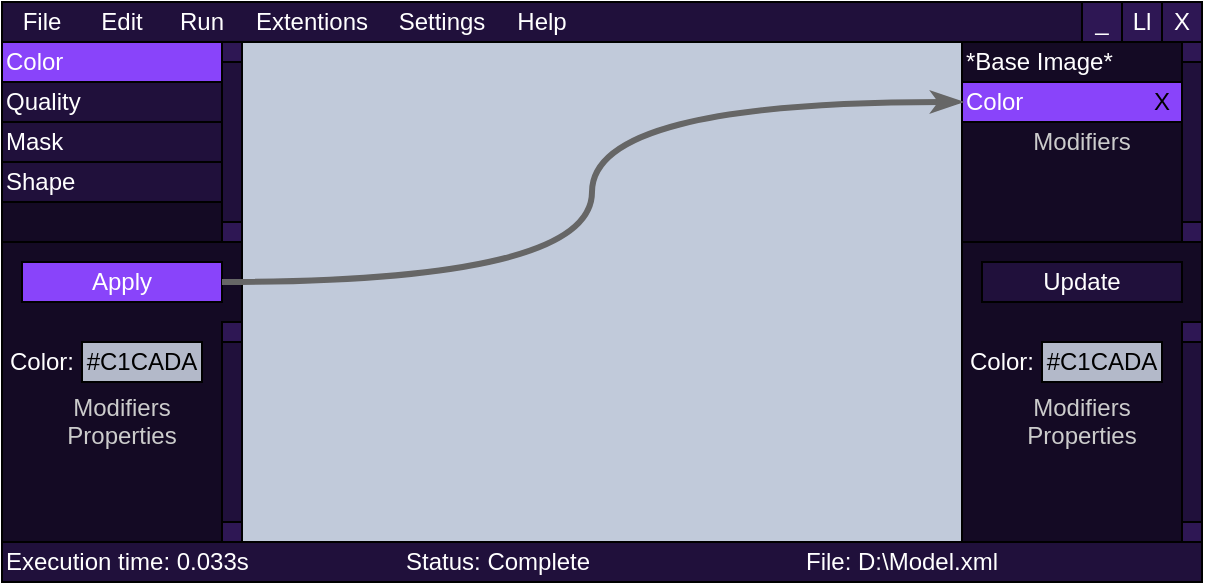 <mxfile version="14.1.8" type="device"><diagram id="cs-NrJm2lK2vbkK3IJEE" name="MainWindow"><mxGraphModel dx="1092" dy="494" grid="1" gridSize="10" guides="1" tooltips="1" connect="1" arrows="1" fold="1" page="1" pageScale="1" pageWidth="850" pageHeight="1100" math="0" shadow="0"><root><mxCell id="0"/><mxCell id="1" parent="0"/><mxCell id="aT0Q2EBQJK98cWF71Jss-1" value="" style="rounded=0;whiteSpace=wrap;html=1;" parent="1" vertex="1"><mxGeometry x="100" y="100" width="600" height="290" as="geometry"/></mxCell><mxCell id="aT0Q2EBQJK98cWF71Jss-2" value="Modifiers" style="rounded=0;whiteSpace=wrap;html=1;fontColor=#CCCCCC;fillColor=#140A24;" parent="1" vertex="1"><mxGeometry x="100" y="120" width="120" height="100" as="geometry"/></mxCell><mxCell id="aT0Q2EBQJK98cWF71Jss-3" value="" style="rounded=0;whiteSpace=wrap;html=1;fillColor=#2E1754;" parent="1" vertex="1"><mxGeometry x="210" y="120" width="10" height="100" as="geometry"/></mxCell><mxCell id="aT0Q2EBQJK98cWF71Jss-4" value="" style="rounded=0;whiteSpace=wrap;html=1;fillColor=#20103B;" parent="1" vertex="1"><mxGeometry x="210" y="130" width="10" height="80" as="geometry"/></mxCell><mxCell id="aT0Q2EBQJK98cWF71Jss-5" value="&lt;font color=&quot;#cccccc&quot;&gt;&lt;br&gt;&lt;br&gt;Modifiers&lt;br&gt;Properties&lt;/font&gt;" style="rounded=0;whiteSpace=wrap;html=1;fillColor=#140A24;" parent="1" vertex="1"><mxGeometry x="100" y="220" width="120" height="150" as="geometry"/></mxCell><mxCell id="aT0Q2EBQJK98cWF71Jss-6" value="" style="rounded=0;whiteSpace=wrap;html=1;fillColor=#20103B;" parent="1" vertex="1"><mxGeometry x="100" y="370" width="600" height="20" as="geometry"/></mxCell><mxCell id="aT0Q2EBQJK98cWF71Jss-7" value="" style="rounded=0;whiteSpace=wrap;html=1;fillColor=#20103B;" parent="1" vertex="1"><mxGeometry x="100" y="100" width="600" height="20" as="geometry"/></mxCell><mxCell id="aT0Q2EBQJK98cWF71Jss-8" value="File" style="text;html=1;strokeColor=none;fillColor=none;align=center;verticalAlign=middle;whiteSpace=wrap;rounded=0;labelBackgroundColor=none;fontColor=#FFFFFF;" parent="1" vertex="1"><mxGeometry x="100" y="100" width="40" height="20" as="geometry"/></mxCell><mxCell id="aT0Q2EBQJK98cWF71Jss-9" value="Edit" style="text;html=1;strokeColor=none;fillColor=none;align=center;verticalAlign=middle;whiteSpace=wrap;rounded=0;labelBackgroundColor=none;fontColor=#FFFFFF;" parent="1" vertex="1"><mxGeometry x="140" y="100" width="40" height="20" as="geometry"/></mxCell><mxCell id="aT0Q2EBQJK98cWF71Jss-10" value="Extentions" style="text;html=1;strokeColor=none;fillColor=none;align=center;verticalAlign=middle;whiteSpace=wrap;rounded=0;labelBackgroundColor=none;fontColor=#FFFFFF;" parent="1" vertex="1"><mxGeometry x="220" y="100" width="70" height="20" as="geometry"/></mxCell><mxCell id="aT0Q2EBQJK98cWF71Jss-12" value="Ll" style="rounded=0;whiteSpace=wrap;html=1;strokeColor=#000000;align=center;fillColor=#2E1754;fontColor=#FFFFFF;" parent="1" vertex="1"><mxGeometry x="660" y="100" width="20" height="20" as="geometry"/></mxCell><mxCell id="aT0Q2EBQJK98cWF71Jss-13" value="_" style="rounded=0;whiteSpace=wrap;html=1;strokeColor=#000000;align=center;fillColor=#2E1754;fontColor=#FFFFFF;" parent="1" vertex="1"><mxGeometry x="640" y="100" width="20" height="20" as="geometry"/></mxCell><mxCell id="aT0Q2EBQJK98cWF71Jss-14" value="X" style="rounded=0;whiteSpace=wrap;html=1;strokeColor=#000000;align=center;fillColor=#2E1754;fontColor=#FFFFFF;" parent="1" vertex="1"><mxGeometry x="680" y="100" width="20" height="20" as="geometry"/></mxCell><mxCell id="aT0Q2EBQJK98cWF71Jss-15" value="Execution time: 0.033s" style="text;html=1;strokeColor=none;fillColor=none;align=left;verticalAlign=middle;whiteSpace=wrap;rounded=0;labelBackgroundColor=none;fontColor=#FFFFFF;" parent="1" vertex="1"><mxGeometry x="100" y="370" width="140" height="20" as="geometry"/></mxCell><mxCell id="aT0Q2EBQJK98cWF71Jss-16" value="Status: Complete&lt;br&gt;" style="text;html=1;strokeColor=none;fillColor=none;align=left;verticalAlign=middle;whiteSpace=wrap;rounded=0;labelBackgroundColor=none;fontColor=#FFFFFF;" parent="1" vertex="1"><mxGeometry x="300" y="370" width="100" height="20" as="geometry"/></mxCell><mxCell id="aT0Q2EBQJK98cWF71Jss-17" value="Color" style="rounded=0;whiteSpace=wrap;html=1;strokeColor=#000000;align=left;fillColor=#8944FA;fontColor=#FFFFFF;" parent="1" vertex="1"><mxGeometry x="100" y="120" width="110" height="20" as="geometry"/></mxCell><mxCell id="aT0Q2EBQJK98cWF71Jss-18" value="Quality" style="rounded=0;whiteSpace=wrap;html=1;strokeColor=#000000;align=left;fontColor=#FFFFFF;fillColor=#20103B;" parent="1" vertex="1"><mxGeometry x="100" y="140" width="110" height="20" as="geometry"/></mxCell><mxCell id="aT0Q2EBQJK98cWF71Jss-19" value="Mask" style="rounded=0;whiteSpace=wrap;html=1;strokeColor=#000000;align=left;fontColor=#FFFFFF;fillColor=#20103B;" parent="1" vertex="1"><mxGeometry x="100" y="160" width="110" height="20" as="geometry"/></mxCell><mxCell id="aT0Q2EBQJK98cWF71Jss-20" value="Shape" style="rounded=0;whiteSpace=wrap;html=1;strokeColor=#000000;align=left;fontColor=#FFFFFF;fillColor=#20103B;" parent="1" vertex="1"><mxGeometry x="100" y="180" width="110" height="20" as="geometry"/></mxCell><mxCell id="aT0Q2EBQJK98cWF71Jss-28" value="Color:" style="text;html=1;strokeColor=none;fillColor=none;align=center;verticalAlign=middle;whiteSpace=wrap;rounded=0;comic=0;fontSize=12;fontColor=#FFFFFF;" parent="1" vertex="1"><mxGeometry x="100" y="270" width="40" height="20" as="geometry"/></mxCell><mxCell id="aT0Q2EBQJK98cWF71Jss-30" value="#C1CADA" style="rounded=0;whiteSpace=wrap;html=1;comic=0;strokeColor=#000000;strokeWidth=1;fontSize=12;fontColor=#000000;align=center;fillColor=#B3B9C9;" parent="1" vertex="1"><mxGeometry x="140" y="270" width="60" height="20" as="geometry"/></mxCell><mxCell id="aT0Q2EBQJK98cWF71Jss-32" value="&lt;font color=&quot;#cccccc&quot;&gt;Modifiers&lt;/font&gt;" style="rounded=0;whiteSpace=wrap;html=1;comic=0;strokeColor=#000000;strokeWidth=1;fontSize=12;fontColor=#000000;align=center;fillColor=#140A24;" parent="1" vertex="1"><mxGeometry x="580" y="120" width="120" height="100" as="geometry"/></mxCell><mxCell id="aT0Q2EBQJK98cWF71Jss-34" value="" style="rounded=0;whiteSpace=wrap;html=1;fillColor=#2E1754;" parent="1" vertex="1"><mxGeometry x="210" y="260" width="10" height="110" as="geometry"/></mxCell><mxCell id="aT0Q2EBQJK98cWF71Jss-35" value="" style="rounded=0;whiteSpace=wrap;html=1;fillColor=#20103B;" parent="1" vertex="1"><mxGeometry x="210" y="270" width="10" height="90" as="geometry"/></mxCell><mxCell id="aT0Q2EBQJK98cWF71Jss-38" value="&lt;font color=&quot;#cccccc&quot;&gt;&lt;br&gt;&lt;br&gt;Modifiers&lt;br&gt;Properties&lt;/font&gt;" style="rounded=0;whiteSpace=wrap;html=1;fillColor=#140A24;" parent="1" vertex="1"><mxGeometry x="580" y="220" width="120" height="150" as="geometry"/></mxCell><mxCell id="aT0Q2EBQJK98cWF71Jss-39" value="Update" style="rounded=0;whiteSpace=wrap;html=1;comic=0;strokeColor=#000000;strokeWidth=1;align=center;fillColor=#20103B;fontColor=#FFFFFF;" parent="1" vertex="1"><mxGeometry x="590" y="230" width="100" height="20" as="geometry"/></mxCell><mxCell id="aT0Q2EBQJK98cWF71Jss-40" value="Color:" style="text;html=1;strokeColor=none;fillColor=none;align=center;verticalAlign=middle;whiteSpace=wrap;rounded=0;comic=0;fontSize=12;fontColor=#FFFFFF;" parent="1" vertex="1"><mxGeometry x="580" y="270" width="40" height="20" as="geometry"/></mxCell><mxCell id="aT0Q2EBQJK98cWF71Jss-41" value="#C1CADA" style="rounded=0;whiteSpace=wrap;html=1;comic=0;strokeColor=#000000;strokeWidth=1;fontSize=12;fontColor=#000000;align=center;fillColor=#B3B9C9;" parent="1" vertex="1"><mxGeometry x="620" y="270" width="60" height="20" as="geometry"/></mxCell><mxCell id="aT0Q2EBQJK98cWF71Jss-42" value="" style="rounded=0;whiteSpace=wrap;html=1;fillColor=#2E1754;" parent="1" vertex="1"><mxGeometry x="690" y="260" width="10" height="110" as="geometry"/></mxCell><mxCell id="aT0Q2EBQJK98cWF71Jss-43" value="" style="rounded=0;whiteSpace=wrap;html=1;fillColor=#20103B;" parent="1" vertex="1"><mxGeometry x="690" y="270" width="10" height="90" as="geometry"/></mxCell><mxCell id="aT0Q2EBQJK98cWF71Jss-44" value="" style="rounded=0;whiteSpace=wrap;html=1;fillColor=#2E1754;" parent="1" vertex="1"><mxGeometry x="690" y="120" width="10" height="100" as="geometry"/></mxCell><mxCell id="aT0Q2EBQJK98cWF71Jss-45" value="" style="rounded=0;whiteSpace=wrap;html=1;fillColor=#20103B;" parent="1" vertex="1"><mxGeometry x="690" y="130" width="10" height="80" as="geometry"/></mxCell><mxCell id="aT0Q2EBQJK98cWF71Jss-46" value="File: D:\Model.xml" style="text;html=1;strokeColor=none;fillColor=none;align=left;verticalAlign=middle;whiteSpace=wrap;rounded=0;comic=0;fontSize=12;labelBackgroundColor=none;fontColor=#FFFFFF;" parent="1" vertex="1"><mxGeometry x="500" y="370" width="100" height="20" as="geometry"/></mxCell><mxCell id="aT0Q2EBQJK98cWF71Jss-48" value="Color" style="rounded=0;whiteSpace=wrap;html=1;strokeColor=#000000;align=left;fillColor=#8944FA;fontColor=#FFFFFF;" parent="1" vertex="1"><mxGeometry x="580" y="140" width="110" height="20" as="geometry"/></mxCell><mxCell id="aT0Q2EBQJK98cWF71Jss-49" value="*Base Image*" style="rounded=0;whiteSpace=wrap;html=1;strokeColor=#000000;align=left;fillColor=#140A24;fontColor=#FFFFFF;" parent="1" vertex="1"><mxGeometry x="580" y="120" width="110" height="20" as="geometry"/></mxCell><mxCell id="aT0Q2EBQJK98cWF71Jss-62" value="" style="rounded=0;whiteSpace=wrap;html=1;comic=0;strokeWidth=1;fontSize=12;align=left;fillColor=#C1CADA;" parent="1" vertex="1"><mxGeometry x="220" y="120" width="360" height="250" as="geometry"/></mxCell><mxCell id="aT0Q2EBQJK98cWF71Jss-27" value="Apply" style="rounded=0;whiteSpace=wrap;html=1;comic=0;strokeColor=#000000;strokeWidth=1;align=center;fillColor=#8944FA;fontColor=#FFFFFF;" parent="1" vertex="1"><mxGeometry x="110" y="230" width="100" height="20" as="geometry"/></mxCell><mxCell id="aT0Q2EBQJK98cWF71Jss-63" style="edgeStyle=orthogonalEdgeStyle;orthogonalLoop=1;jettySize=auto;html=1;exitX=1;exitY=0.5;exitDx=0;exitDy=0;entryX=0;entryY=0.5;entryDx=0;entryDy=0;startArrow=none;startFill=0;endArrow=classicThin;endFill=1;fontSize=12;fontColor=#4D4D4D;targetPerimeterSpacing=0;curved=1;sketch=0;shadow=0;strokeWidth=3;strokeColor=#666666;" parent="1" source="aT0Q2EBQJK98cWF71Jss-27" target="aT0Q2EBQJK98cWF71Jss-48" edge="1"><mxGeometry relative="1" as="geometry"/></mxCell><mxCell id="aT0Q2EBQJK98cWF71Jss-64" value="Settings" style="text;html=1;strokeColor=none;fillColor=none;align=center;verticalAlign=middle;whiteSpace=wrap;rounded=0;labelBackgroundColor=none;fontColor=#FFFFFF;" parent="1" vertex="1"><mxGeometry x="290" y="100" width="60" height="20" as="geometry"/></mxCell><mxCell id="bJOu8uOJn2-cCSvTloMr-3" value="X" style="text;html=1;strokeColor=none;fillColor=none;align=center;verticalAlign=middle;whiteSpace=wrap;rounded=0;labelBackgroundColor=none;" parent="1" vertex="1"><mxGeometry x="670" y="140" width="20" height="20" as="geometry"/></mxCell><mxCell id="bJOu8uOJn2-cCSvTloMr-4" value="Run" style="text;html=1;strokeColor=none;fillColor=none;align=center;verticalAlign=middle;whiteSpace=wrap;rounded=0;labelBackgroundColor=none;fontColor=#FFFFFF;" parent="1" vertex="1"><mxGeometry x="180" y="100" width="40" height="20" as="geometry"/></mxCell><mxCell id="b6HRxwWTSqSGfjTEY51Z-1" value="Help" style="text;html=1;strokeColor=none;fillColor=none;align=center;verticalAlign=middle;whiteSpace=wrap;rounded=0;labelBackgroundColor=none;fontColor=#FFFFFF;" parent="1" vertex="1"><mxGeometry x="350" y="100" width="40" height="20" as="geometry"/></mxCell></root></mxGraphModel></diagram></mxfile>